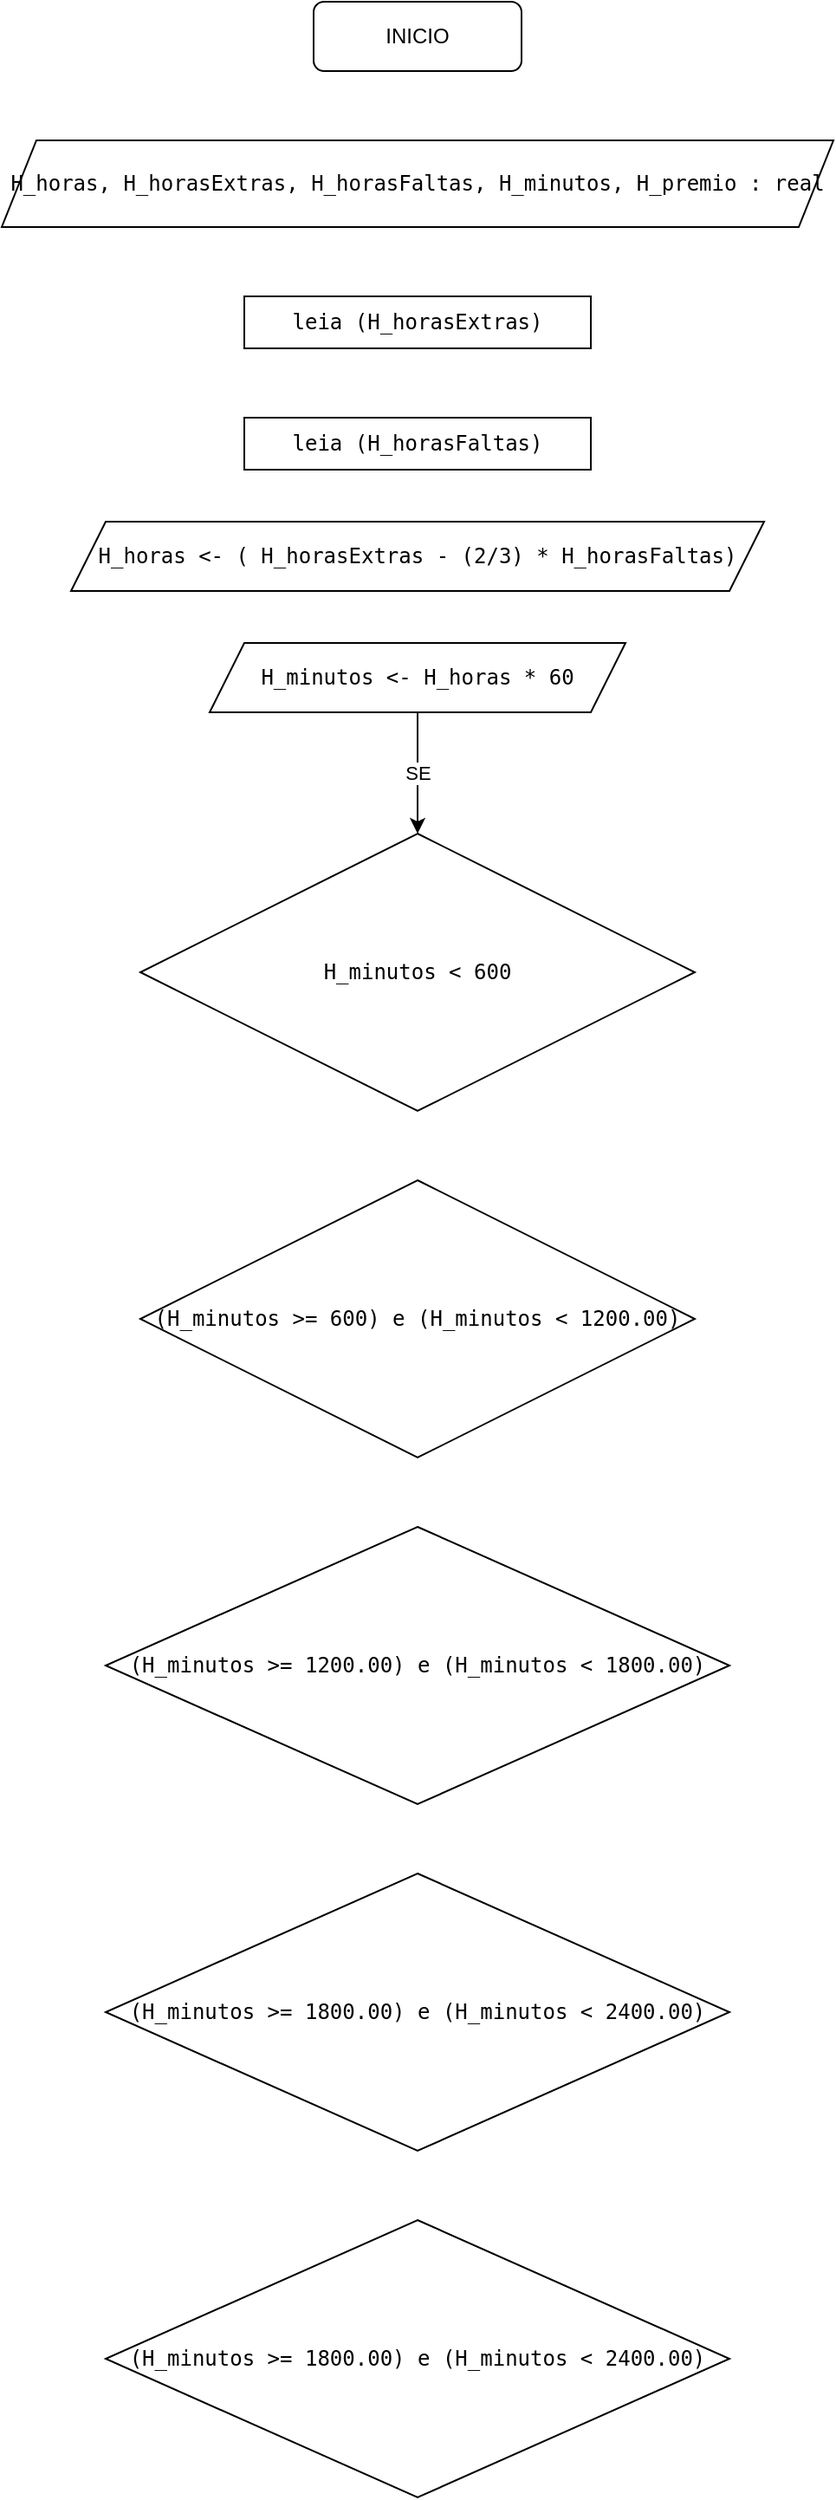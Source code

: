 <mxfile version="17.4.6" type="github"><diagram id="iq07SKscOIAAzQOcwrQh" name="Page-1"><mxGraphModel dx="1893" dy="780" grid="1" gridSize="10" guides="1" tooltips="1" connect="1" arrows="1" fold="1" page="1" pageScale="1" pageWidth="827" pageHeight="1169" math="0" shadow="0"><root><mxCell id="0"/><mxCell id="1" parent="0"/><mxCell id="5f8sX0Bq_aljjryXhuVn-1" value="INICIO" style="rounded=1;whiteSpace=wrap;html=1;" vertex="1" parent="1"><mxGeometry x="300" y="40" width="120" height="40" as="geometry"/></mxCell><mxCell id="5f8sX0Bq_aljjryXhuVn-2" value="&lt;pre style=&quot;overflow-wrap: break-word&quot;&gt;H_horas, H_horasExtras, H_horasFaltas, H_minutos, H_premio : real&lt;/pre&gt;" style="shape=parallelogram;perimeter=parallelogramPerimeter;whiteSpace=wrap;html=1;fixedSize=1;" vertex="1" parent="1"><mxGeometry x="120" y="120" width="480" height="50" as="geometry"/></mxCell><mxCell id="5f8sX0Bq_aljjryXhuVn-3" value="&lt;pre style=&quot;overflow-wrap: break-word&quot;&gt;leia (H_horasExtras)&lt;/pre&gt;" style="rounded=0;whiteSpace=wrap;html=1;" vertex="1" parent="1"><mxGeometry x="260" y="210" width="200" height="30" as="geometry"/></mxCell><mxCell id="5f8sX0Bq_aljjryXhuVn-4" value="&lt;pre style=&quot;overflow-wrap: break-word&quot;&gt;&lt;pre style=&quot;overflow-wrap: break-word&quot;&gt;leia (H_horasFaltas)&lt;/pre&gt;&lt;/pre&gt;" style="rounded=0;whiteSpace=wrap;html=1;" vertex="1" parent="1"><mxGeometry x="260" y="280" width="200" height="30" as="geometry"/></mxCell><mxCell id="5f8sX0Bq_aljjryXhuVn-5" value="&lt;pre style=&quot;overflow-wrap: break-word&quot;&gt;H_horas &amp;lt;- ( H_horasExtras - (2/3) * H_horasFaltas)&lt;/pre&gt;" style="shape=parallelogram;perimeter=parallelogramPerimeter;whiteSpace=wrap;html=1;fixedSize=1;" vertex="1" parent="1"><mxGeometry x="160" y="340" width="400" height="40" as="geometry"/></mxCell><mxCell id="5f8sX0Bq_aljjryXhuVn-8" value="SE" style="edgeStyle=orthogonalEdgeStyle;rounded=0;orthogonalLoop=1;jettySize=auto;html=1;entryX=0.5;entryY=0;entryDx=0;entryDy=0;" edge="1" parent="1" source="5f8sX0Bq_aljjryXhuVn-6"><mxGeometry relative="1" as="geometry"><mxPoint x="360" y="520" as="targetPoint"/><Array as="points"><mxPoint x="360" y="480"/><mxPoint x="360" y="480"/></Array></mxGeometry></mxCell><mxCell id="5f8sX0Bq_aljjryXhuVn-6" value="&lt;pre style=&quot;overflow-wrap: break-word&quot;&gt;&lt;pre style=&quot;overflow-wrap: break-word&quot;&gt;&lt;br&gt;&lt;/pre&gt;&lt;pre style=&quot;overflow-wrap: break-word&quot;&gt;H_minutos &amp;lt;- H_horas * 60&lt;br&gt;&lt;/pre&gt;&lt;div&gt;&lt;br&gt;&lt;/div&gt;&lt;/pre&gt;" style="shape=parallelogram;perimeter=parallelogramPerimeter;whiteSpace=wrap;html=1;fixedSize=1;" vertex="1" parent="1"><mxGeometry x="240" y="410" width="240" height="40" as="geometry"/></mxCell><mxCell id="5f8sX0Bq_aljjryXhuVn-9" value="&lt;pre style=&quot;overflow-wrap: break-word&quot;&gt;&lt;pre style=&quot;overflow-wrap: break-word&quot;&gt;&lt;pre style=&quot;overflow-wrap: break-word&quot;&gt;(H_minutos &amp;gt;= 600) e (H_minutos &amp;lt; 1200.00)&lt;/pre&gt;&lt;/pre&gt;&lt;/pre&gt;" style="rhombus;whiteSpace=wrap;html=1;" vertex="1" parent="1"><mxGeometry x="200" y="720" width="320" height="160" as="geometry"/></mxCell><mxCell id="5f8sX0Bq_aljjryXhuVn-10" value="&lt;pre style=&quot;overflow-wrap: break-word&quot;&gt;&lt;pre style=&quot;overflow-wrap: break-word&quot;&gt;&lt;pre style=&quot;overflow-wrap: break-word&quot;&gt;H_minutos &amp;lt; 600&lt;/pre&gt;&lt;/pre&gt;&lt;/pre&gt;" style="rhombus;whiteSpace=wrap;html=1;" vertex="1" parent="1"><mxGeometry x="200" y="520" width="320" height="160" as="geometry"/></mxCell><mxCell id="5f8sX0Bq_aljjryXhuVn-11" value="&lt;pre style=&quot;overflow-wrap: break-word&quot;&gt;&lt;pre style=&quot;overflow-wrap: break-word&quot;&gt;&lt;pre style=&quot;overflow-wrap: break-word&quot;&gt;(H_minutos &amp;gt;= 1200.00) e (H_minutos &amp;lt; 1800.00)&lt;/pre&gt;&lt;/pre&gt;&lt;/pre&gt;" style="rhombus;whiteSpace=wrap;html=1;" vertex="1" parent="1"><mxGeometry x="180" y="920" width="360" height="160" as="geometry"/></mxCell><mxCell id="5f8sX0Bq_aljjryXhuVn-13" value="&lt;pre style=&quot;overflow-wrap: break-word&quot;&gt;&lt;pre style=&quot;overflow-wrap: break-word&quot;&gt;&lt;pre style=&quot;overflow-wrap: break-word&quot;&gt;&lt;pre style=&quot;overflow-wrap: break-word&quot;&gt;(H_minutos &amp;gt;= 1800.00) e (H_minutos &amp;lt; 2400.00)&lt;/pre&gt;&lt;/pre&gt;&lt;/pre&gt;&lt;/pre&gt;" style="rhombus;whiteSpace=wrap;html=1;" vertex="1" parent="1"><mxGeometry x="180" y="1120" width="360" height="160" as="geometry"/></mxCell><mxCell id="5f8sX0Bq_aljjryXhuVn-14" value="&lt;pre style=&quot;overflow-wrap: break-word&quot;&gt;&lt;pre style=&quot;overflow-wrap: break-word&quot;&gt;&lt;pre style=&quot;overflow-wrap: break-word&quot;&gt;&lt;pre style=&quot;overflow-wrap: break-word&quot;&gt;(H_minutos &amp;gt;= 1800.00) e (H_minutos &amp;lt; 2400.00)&lt;/pre&gt;&lt;/pre&gt;&lt;/pre&gt;&lt;/pre&gt;" style="rhombus;whiteSpace=wrap;html=1;" vertex="1" parent="1"><mxGeometry x="180" y="1320" width="360" height="160" as="geometry"/></mxCell></root></mxGraphModel></diagram></mxfile>